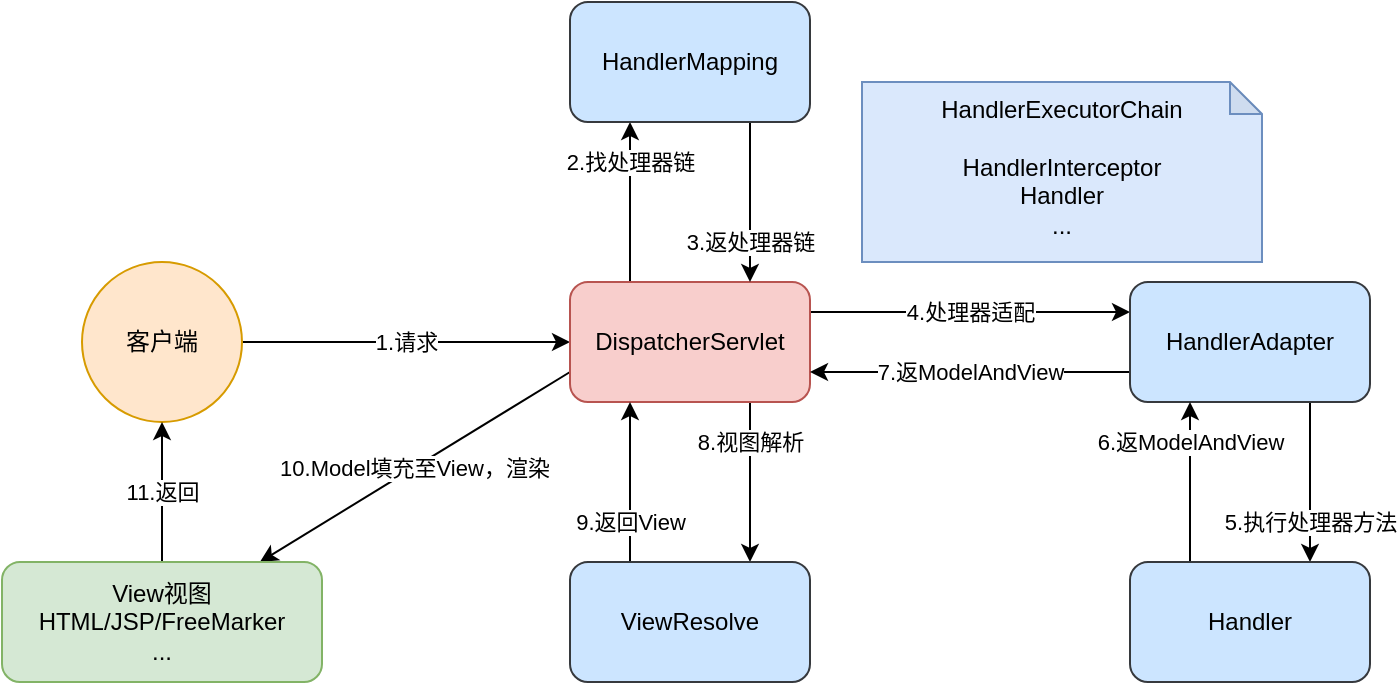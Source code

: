 <mxfile version="20.6.0" type="github">
  <diagram id="ZWIu1rmyzfZC3o6bk5_o" name="Main_flow">
    <mxGraphModel dx="975" dy="571" grid="1" gridSize="10" guides="1" tooltips="1" connect="1" arrows="1" fold="1" page="1" pageScale="1" pageWidth="827" pageHeight="1169" math="0" shadow="0">
      <root>
        <mxCell id="0" />
        <mxCell id="1" parent="0" />
        <mxCell id="jaQHl9SiuVznZKolcA-S-4" value="1.请求" style="edgeStyle=orthogonalEdgeStyle;rounded=0;orthogonalLoop=1;jettySize=auto;html=1;" edge="1" parent="1" source="jaQHl9SiuVznZKolcA-S-2" target="jaQHl9SiuVznZKolcA-S-3">
          <mxGeometry relative="1" as="geometry" />
        </mxCell>
        <mxCell id="jaQHl9SiuVznZKolcA-S-2" value="客户端" style="ellipse;whiteSpace=wrap;html=1;aspect=fixed;fillColor=#ffe6cc;strokeColor=#d79b00;" vertex="1" parent="1">
          <mxGeometry x="170" y="290" width="80" height="80" as="geometry" />
        </mxCell>
        <mxCell id="jaQHl9SiuVznZKolcA-S-6" value="2.找处理器链" style="edgeStyle=orthogonalEdgeStyle;rounded=0;orthogonalLoop=1;jettySize=auto;html=1;exitX=0.25;exitY=0;exitDx=0;exitDy=0;entryX=0.25;entryY=1;entryDx=0;entryDy=0;" edge="1" parent="1" source="jaQHl9SiuVznZKolcA-S-3" target="jaQHl9SiuVznZKolcA-S-5">
          <mxGeometry x="0.5" relative="1" as="geometry">
            <mxPoint as="offset" />
          </mxGeometry>
        </mxCell>
        <mxCell id="jaQHl9SiuVznZKolcA-S-10" value="4.处理器适配" style="edgeStyle=orthogonalEdgeStyle;rounded=0;orthogonalLoop=1;jettySize=auto;html=1;exitX=1;exitY=0.25;exitDx=0;exitDy=0;entryX=0;entryY=0.25;entryDx=0;entryDy=0;" edge="1" parent="1" source="jaQHl9SiuVznZKolcA-S-3" target="jaQHl9SiuVznZKolcA-S-9">
          <mxGeometry relative="1" as="geometry" />
        </mxCell>
        <mxCell id="jaQHl9SiuVznZKolcA-S-18" value="8.视图解析" style="edgeStyle=orthogonalEdgeStyle;rounded=0;orthogonalLoop=1;jettySize=auto;html=1;exitX=0.75;exitY=1;exitDx=0;exitDy=0;entryX=0.75;entryY=0;entryDx=0;entryDy=0;" edge="1" parent="1" source="jaQHl9SiuVznZKolcA-S-3" target="jaQHl9SiuVznZKolcA-S-17">
          <mxGeometry x="-0.5" relative="1" as="geometry">
            <mxPoint as="offset" />
          </mxGeometry>
        </mxCell>
        <mxCell id="jaQHl9SiuVznZKolcA-S-21" value="10.Model填充至View，渲染" style="rounded=0;orthogonalLoop=1;jettySize=auto;html=1;exitX=0;exitY=0.75;exitDx=0;exitDy=0;" edge="1" parent="1" source="jaQHl9SiuVznZKolcA-S-3" target="jaQHl9SiuVznZKolcA-S-20">
          <mxGeometry relative="1" as="geometry" />
        </mxCell>
        <mxCell id="jaQHl9SiuVznZKolcA-S-3" value="DispatcherServlet" style="rounded=1;whiteSpace=wrap;html=1;fillColor=#f8cecc;strokeColor=#b85450;" vertex="1" parent="1">
          <mxGeometry x="414" y="300" width="120" height="60" as="geometry" />
        </mxCell>
        <mxCell id="jaQHl9SiuVznZKolcA-S-7" value="3.返处理器链" style="edgeStyle=orthogonalEdgeStyle;rounded=0;orthogonalLoop=1;jettySize=auto;html=1;entryX=0.75;entryY=0;entryDx=0;entryDy=0;exitX=0.75;exitY=1;exitDx=0;exitDy=0;" edge="1" parent="1" source="jaQHl9SiuVznZKolcA-S-5" target="jaQHl9SiuVznZKolcA-S-3">
          <mxGeometry x="0.5" relative="1" as="geometry">
            <mxPoint as="offset" />
          </mxGeometry>
        </mxCell>
        <mxCell id="jaQHl9SiuVznZKolcA-S-5" value="HandlerMapping" style="whiteSpace=wrap;html=1;rounded=1;fillColor=#cce5ff;strokeColor=#36393d;" vertex="1" parent="1">
          <mxGeometry x="414" y="160" width="120" height="60" as="geometry" />
        </mxCell>
        <mxCell id="jaQHl9SiuVznZKolcA-S-12" value="5.执行处理器方法" style="edgeStyle=orthogonalEdgeStyle;rounded=0;orthogonalLoop=1;jettySize=auto;html=1;exitX=0.75;exitY=1;exitDx=0;exitDy=0;entryX=0.75;entryY=0;entryDx=0;entryDy=0;" edge="1" parent="1" source="jaQHl9SiuVznZKolcA-S-9" target="jaQHl9SiuVznZKolcA-S-11">
          <mxGeometry x="0.5" relative="1" as="geometry">
            <mxPoint as="offset" />
          </mxGeometry>
        </mxCell>
        <mxCell id="jaQHl9SiuVznZKolcA-S-16" value="7.返ModelAndView" style="edgeStyle=orthogonalEdgeStyle;rounded=0;orthogonalLoop=1;jettySize=auto;html=1;exitX=0;exitY=0.75;exitDx=0;exitDy=0;entryX=1;entryY=0.75;entryDx=0;entryDy=0;" edge="1" parent="1" source="jaQHl9SiuVznZKolcA-S-9" target="jaQHl9SiuVznZKolcA-S-3">
          <mxGeometry relative="1" as="geometry" />
        </mxCell>
        <mxCell id="jaQHl9SiuVznZKolcA-S-9" value="HandlerAdapter" style="rounded=1;whiteSpace=wrap;html=1;fillColor=#cce5ff;strokeColor=#36393d;" vertex="1" parent="1">
          <mxGeometry x="694" y="300" width="120" height="60" as="geometry" />
        </mxCell>
        <mxCell id="jaQHl9SiuVznZKolcA-S-13" value="6.返ModelAndView" style="edgeStyle=orthogonalEdgeStyle;rounded=0;orthogonalLoop=1;jettySize=auto;html=1;exitX=0.25;exitY=0;exitDx=0;exitDy=0;entryX=0.25;entryY=1;entryDx=0;entryDy=0;" edge="1" parent="1" source="jaQHl9SiuVznZKolcA-S-11" target="jaQHl9SiuVznZKolcA-S-9">
          <mxGeometry x="0.5" relative="1" as="geometry">
            <mxPoint x="734" y="370" as="targetPoint" />
            <mxPoint as="offset" />
          </mxGeometry>
        </mxCell>
        <mxCell id="jaQHl9SiuVznZKolcA-S-11" value="Handler" style="whiteSpace=wrap;html=1;rounded=1;fillColor=#cce5ff;strokeColor=#36393d;" vertex="1" parent="1">
          <mxGeometry x="694" y="440" width="120" height="60" as="geometry" />
        </mxCell>
        <mxCell id="jaQHl9SiuVznZKolcA-S-19" value="9.返回View" style="edgeStyle=orthogonalEdgeStyle;rounded=0;orthogonalLoop=1;jettySize=auto;html=1;exitX=0.25;exitY=0;exitDx=0;exitDy=0;entryX=0.25;entryY=1;entryDx=0;entryDy=0;" edge="1" parent="1" source="jaQHl9SiuVznZKolcA-S-17" target="jaQHl9SiuVznZKolcA-S-3">
          <mxGeometry x="-0.5" relative="1" as="geometry">
            <mxPoint as="offset" />
          </mxGeometry>
        </mxCell>
        <mxCell id="jaQHl9SiuVznZKolcA-S-17" value="ViewResolve" style="whiteSpace=wrap;html=1;rounded=1;fillColor=#cce5ff;strokeColor=#36393d;" vertex="1" parent="1">
          <mxGeometry x="414" y="440" width="120" height="60" as="geometry" />
        </mxCell>
        <mxCell id="jaQHl9SiuVznZKolcA-S-23" value="11.返回" style="edgeStyle=none;rounded=0;orthogonalLoop=1;jettySize=auto;html=1;entryX=0.5;entryY=1;entryDx=0;entryDy=0;" edge="1" parent="1" source="jaQHl9SiuVznZKolcA-S-20" target="jaQHl9SiuVznZKolcA-S-2">
          <mxGeometry relative="1" as="geometry" />
        </mxCell>
        <mxCell id="jaQHl9SiuVznZKolcA-S-20" value="View视图&lt;br&gt;HTML/JSP/FreeMarker&lt;br&gt;..." style="whiteSpace=wrap;html=1;rounded=1;fillColor=#d5e8d4;strokeColor=#82b366;" vertex="1" parent="1">
          <mxGeometry x="130" y="440" width="160" height="60" as="geometry" />
        </mxCell>
        <mxCell id="jaQHl9SiuVznZKolcA-S-24" value="HandlerExecutorChain&lt;br&gt;&lt;br&gt;HandlerInterceptor&lt;br&gt;Handler&lt;br&gt;..." style="shape=note;whiteSpace=wrap;html=1;backgroundOutline=1;darkOpacity=0.05;fillColor=#dae8fc;strokeColor=#6c8ebf;size=16;verticalAlign=top;" vertex="1" parent="1">
          <mxGeometry x="560" y="200" width="200" height="90" as="geometry" />
        </mxCell>
      </root>
    </mxGraphModel>
  </diagram>
</mxfile>
